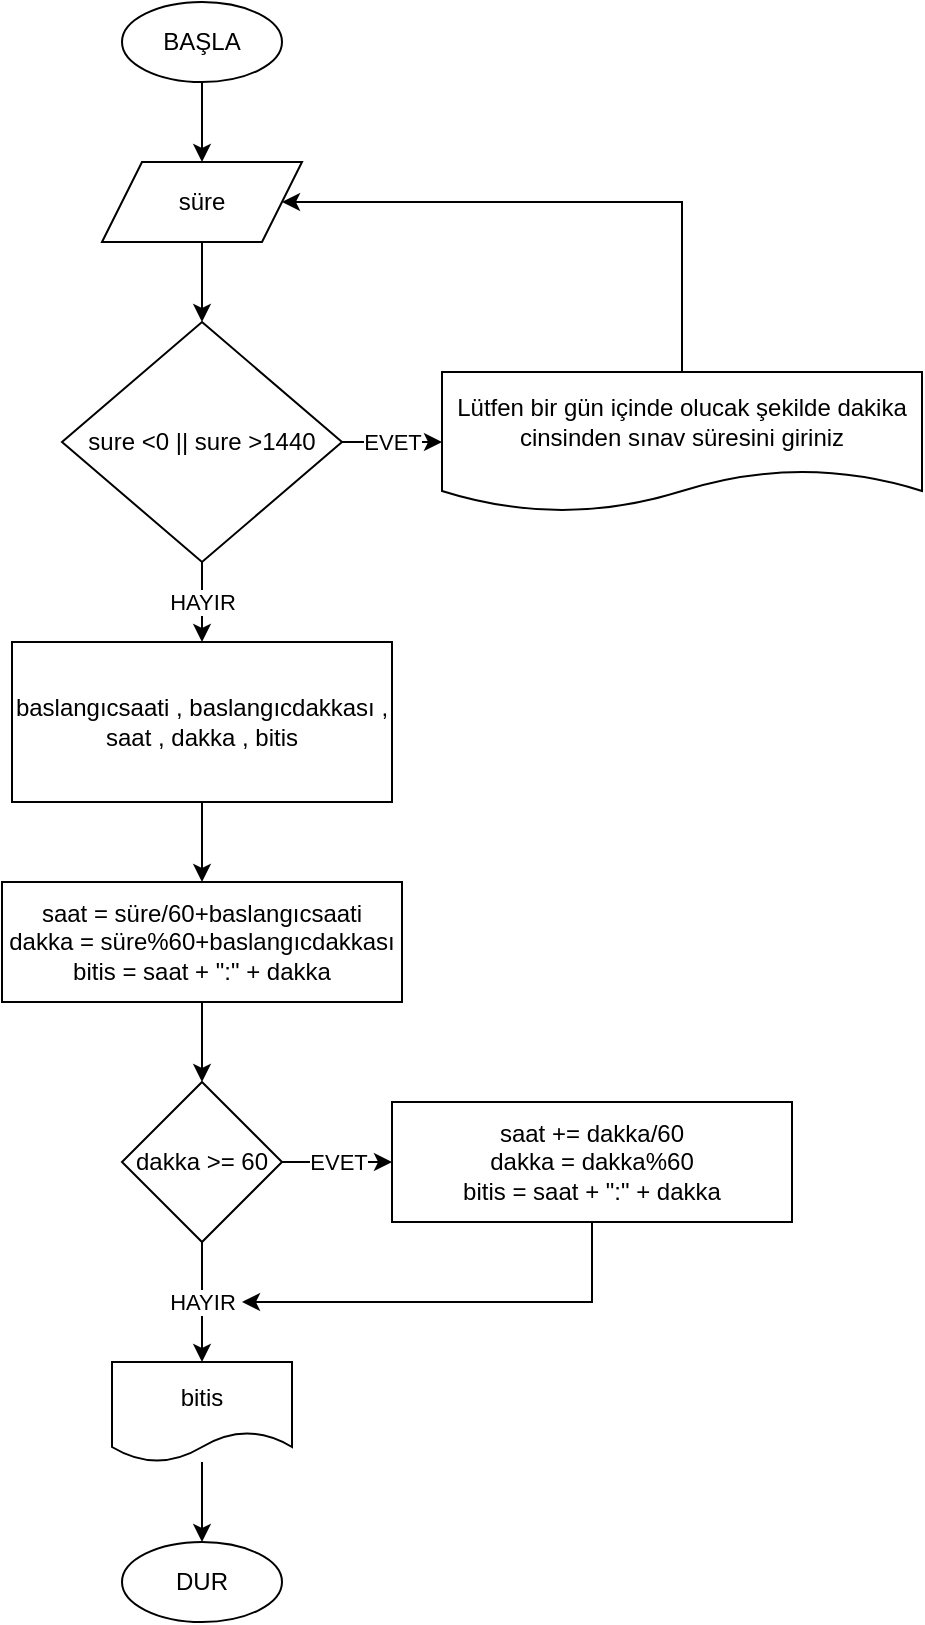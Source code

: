 <mxfile version="16.2.1" type="device"><diagram id="vd7pZv79EhTV3m_a1YMj" name="Sayfa -1"><mxGraphModel dx="868" dy="527" grid="1" gridSize="10" guides="1" tooltips="1" connect="1" arrows="1" fold="1" page="1" pageScale="1" pageWidth="827" pageHeight="1169" math="0" shadow="0"><root><mxCell id="0"/><mxCell id="1" parent="0"/><mxCell id="mqui_i63vjm6jdCluRYs-3" value="" style="edgeStyle=orthogonalEdgeStyle;rounded=0;orthogonalLoop=1;jettySize=auto;html=1;" edge="1" parent="1" source="mqui_i63vjm6jdCluRYs-1" target="mqui_i63vjm6jdCluRYs-2"><mxGeometry relative="1" as="geometry"/></mxCell><mxCell id="mqui_i63vjm6jdCluRYs-1" value="BAŞLA" style="ellipse;whiteSpace=wrap;html=1;" vertex="1" parent="1"><mxGeometry x="360" y="40" width="80" height="40" as="geometry"/></mxCell><mxCell id="mqui_i63vjm6jdCluRYs-5" value="" style="edgeStyle=orthogonalEdgeStyle;rounded=0;orthogonalLoop=1;jettySize=auto;html=1;" edge="1" parent="1" source="mqui_i63vjm6jdCluRYs-2" target="mqui_i63vjm6jdCluRYs-4"><mxGeometry relative="1" as="geometry"/></mxCell><mxCell id="mqui_i63vjm6jdCluRYs-2" value="süre" style="shape=parallelogram;perimeter=parallelogramPerimeter;whiteSpace=wrap;html=1;fixedSize=1;" vertex="1" parent="1"><mxGeometry x="350" y="120" width="100" height="40" as="geometry"/></mxCell><mxCell id="mqui_i63vjm6jdCluRYs-7" value="EVET" style="edgeStyle=orthogonalEdgeStyle;rounded=0;orthogonalLoop=1;jettySize=auto;html=1;" edge="1" parent="1" source="mqui_i63vjm6jdCluRYs-4" target="mqui_i63vjm6jdCluRYs-6"><mxGeometry relative="1" as="geometry"/></mxCell><mxCell id="mqui_i63vjm6jdCluRYs-10" value="HAYIR" style="edgeStyle=orthogonalEdgeStyle;rounded=0;orthogonalLoop=1;jettySize=auto;html=1;" edge="1" parent="1" source="mqui_i63vjm6jdCluRYs-4" target="mqui_i63vjm6jdCluRYs-9"><mxGeometry relative="1" as="geometry"/></mxCell><mxCell id="mqui_i63vjm6jdCluRYs-4" value="sure &amp;lt;0 || sure &amp;gt;1440" style="rhombus;whiteSpace=wrap;html=1;" vertex="1" parent="1"><mxGeometry x="330" y="200" width="140" height="120" as="geometry"/></mxCell><mxCell id="mqui_i63vjm6jdCluRYs-22" style="edgeStyle=orthogonalEdgeStyle;rounded=0;orthogonalLoop=1;jettySize=auto;html=1;exitX=0.5;exitY=0;exitDx=0;exitDy=0;entryX=1;entryY=0.5;entryDx=0;entryDy=0;" edge="1" parent="1" source="mqui_i63vjm6jdCluRYs-6" target="mqui_i63vjm6jdCluRYs-2"><mxGeometry relative="1" as="geometry"><Array as="points"><mxPoint x="640" y="140"/></Array></mxGeometry></mxCell><mxCell id="mqui_i63vjm6jdCluRYs-6" value="Lütfen bir gün içinde olucak şekilde dakika cinsinden sınav süresini giriniz" style="shape=document;whiteSpace=wrap;html=1;boundedLbl=1;" vertex="1" parent="1"><mxGeometry x="520" y="225" width="240" height="70" as="geometry"/></mxCell><mxCell id="mqui_i63vjm6jdCluRYs-12" value="" style="edgeStyle=orthogonalEdgeStyle;rounded=0;orthogonalLoop=1;jettySize=auto;html=1;" edge="1" parent="1" source="mqui_i63vjm6jdCluRYs-9" target="mqui_i63vjm6jdCluRYs-11"><mxGeometry relative="1" as="geometry"/></mxCell><mxCell id="mqui_i63vjm6jdCluRYs-9" value="baslangıcsaati , baslangıcdakkası , saat , dakka , bitis" style="whiteSpace=wrap;html=1;" vertex="1" parent="1"><mxGeometry x="305" y="360" width="190" height="80" as="geometry"/></mxCell><mxCell id="mqui_i63vjm6jdCluRYs-14" value="" style="edgeStyle=orthogonalEdgeStyle;rounded=0;orthogonalLoop=1;jettySize=auto;html=1;" edge="1" parent="1" source="mqui_i63vjm6jdCluRYs-11" target="mqui_i63vjm6jdCluRYs-13"><mxGeometry relative="1" as="geometry"/></mxCell><mxCell id="mqui_i63vjm6jdCluRYs-11" value="saat = süre/60+baslangıcsaati&lt;br&gt;dakka = süre%60+baslangıcdakkası&lt;br&gt;bitis = saat + &quot;:&quot; + dakka" style="whiteSpace=wrap;html=1;" vertex="1" parent="1"><mxGeometry x="300" y="480" width="200" height="60" as="geometry"/></mxCell><mxCell id="mqui_i63vjm6jdCluRYs-18" value="HAYIR" style="edgeStyle=orthogonalEdgeStyle;rounded=0;orthogonalLoop=1;jettySize=auto;html=1;" edge="1" parent="1" source="mqui_i63vjm6jdCluRYs-13" target="mqui_i63vjm6jdCluRYs-17"><mxGeometry relative="1" as="geometry"/></mxCell><mxCell id="mqui_i63vjm6jdCluRYs-25" value="EVET" style="edgeStyle=orthogonalEdgeStyle;rounded=0;orthogonalLoop=1;jettySize=auto;html=1;" edge="1" parent="1" source="mqui_i63vjm6jdCluRYs-13" target="mqui_i63vjm6jdCluRYs-24"><mxGeometry relative="1" as="geometry"/></mxCell><mxCell id="mqui_i63vjm6jdCluRYs-13" value="dakka &amp;gt;= 60" style="rhombus;whiteSpace=wrap;html=1;" vertex="1" parent="1"><mxGeometry x="360" y="580" width="80" height="80" as="geometry"/></mxCell><mxCell id="mqui_i63vjm6jdCluRYs-21" value="" style="edgeStyle=orthogonalEdgeStyle;rounded=0;orthogonalLoop=1;jettySize=auto;html=1;" edge="1" parent="1" source="mqui_i63vjm6jdCluRYs-17" target="mqui_i63vjm6jdCluRYs-20"><mxGeometry relative="1" as="geometry"/></mxCell><mxCell id="mqui_i63vjm6jdCluRYs-17" value="bitis" style="shape=document;whiteSpace=wrap;html=1;boundedLbl=1;" vertex="1" parent="1"><mxGeometry x="355" y="720" width="90" height="50" as="geometry"/></mxCell><mxCell id="mqui_i63vjm6jdCluRYs-20" value="DUR" style="ellipse;whiteSpace=wrap;html=1;" vertex="1" parent="1"><mxGeometry x="360" y="810" width="80" height="40" as="geometry"/></mxCell><mxCell id="mqui_i63vjm6jdCluRYs-26" style="edgeStyle=orthogonalEdgeStyle;rounded=0;orthogonalLoop=1;jettySize=auto;html=1;exitX=0.5;exitY=1;exitDx=0;exitDy=0;" edge="1" parent="1" source="mqui_i63vjm6jdCluRYs-24"><mxGeometry relative="1" as="geometry"><mxPoint x="420" y="690" as="targetPoint"/><Array as="points"><mxPoint x="595" y="690"/></Array></mxGeometry></mxCell><mxCell id="mqui_i63vjm6jdCluRYs-24" value="saat += dakka/60&lt;br&gt;dakka = dakka%60&lt;br&gt;bitis = saat + &quot;:&quot; + dakka" style="whiteSpace=wrap;html=1;" vertex="1" parent="1"><mxGeometry x="495" y="590" width="200" height="60" as="geometry"/></mxCell></root></mxGraphModel></diagram></mxfile>